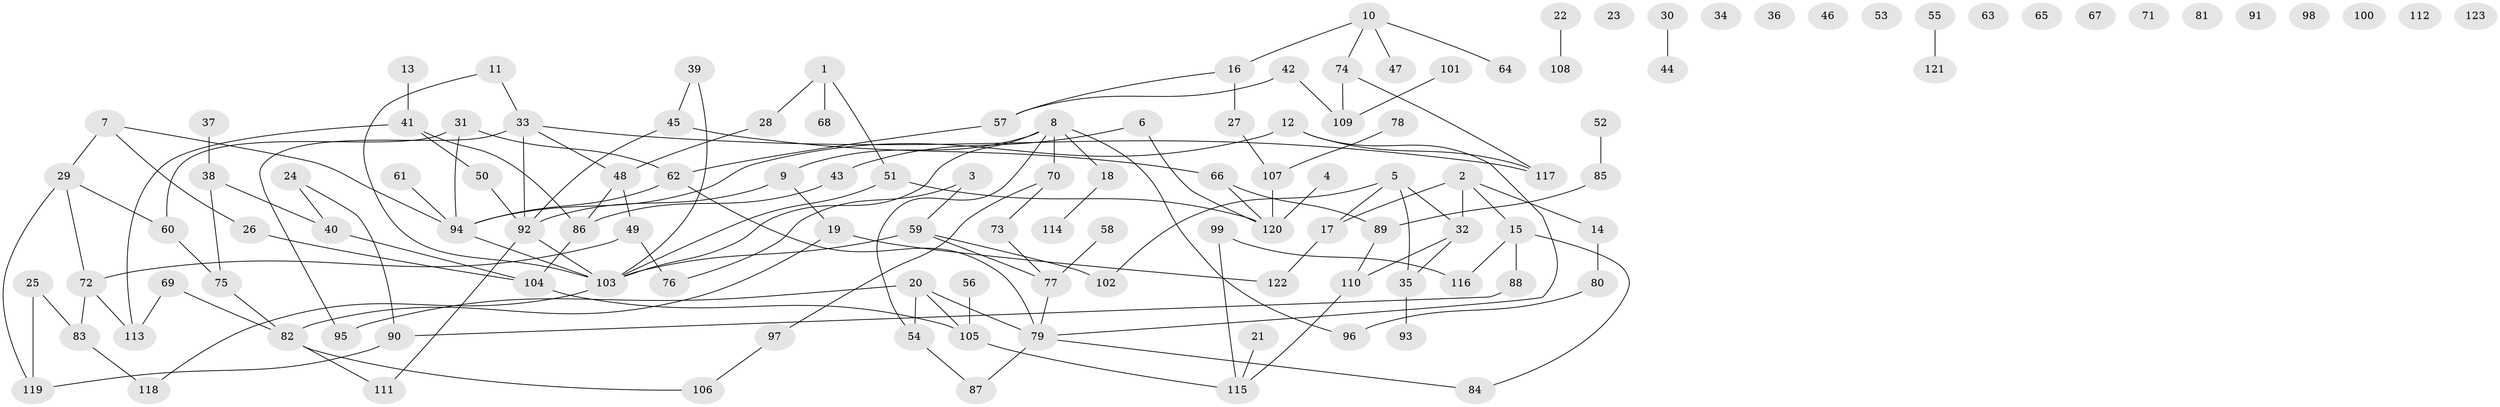 // Generated by graph-tools (version 1.1) at 2025/33/03/09/25 02:33:27]
// undirected, 123 vertices, 145 edges
graph export_dot {
graph [start="1"]
  node [color=gray90,style=filled];
  1;
  2;
  3;
  4;
  5;
  6;
  7;
  8;
  9;
  10;
  11;
  12;
  13;
  14;
  15;
  16;
  17;
  18;
  19;
  20;
  21;
  22;
  23;
  24;
  25;
  26;
  27;
  28;
  29;
  30;
  31;
  32;
  33;
  34;
  35;
  36;
  37;
  38;
  39;
  40;
  41;
  42;
  43;
  44;
  45;
  46;
  47;
  48;
  49;
  50;
  51;
  52;
  53;
  54;
  55;
  56;
  57;
  58;
  59;
  60;
  61;
  62;
  63;
  64;
  65;
  66;
  67;
  68;
  69;
  70;
  71;
  72;
  73;
  74;
  75;
  76;
  77;
  78;
  79;
  80;
  81;
  82;
  83;
  84;
  85;
  86;
  87;
  88;
  89;
  90;
  91;
  92;
  93;
  94;
  95;
  96;
  97;
  98;
  99;
  100;
  101;
  102;
  103;
  104;
  105;
  106;
  107;
  108;
  109;
  110;
  111;
  112;
  113;
  114;
  115;
  116;
  117;
  118;
  119;
  120;
  121;
  122;
  123;
  1 -- 28;
  1 -- 51;
  1 -- 68;
  2 -- 14;
  2 -- 15;
  2 -- 17;
  2 -- 32;
  3 -- 59;
  3 -- 76;
  4 -- 120;
  5 -- 17;
  5 -- 32;
  5 -- 35;
  5 -- 102;
  6 -- 43;
  6 -- 120;
  7 -- 26;
  7 -- 29;
  7 -- 94;
  8 -- 9;
  8 -- 18;
  8 -- 54;
  8 -- 70;
  8 -- 96;
  8 -- 103;
  9 -- 19;
  9 -- 92;
  10 -- 16;
  10 -- 47;
  10 -- 64;
  10 -- 74;
  11 -- 33;
  11 -- 103;
  12 -- 79;
  12 -- 94;
  12 -- 117;
  13 -- 41;
  14 -- 80;
  15 -- 84;
  15 -- 88;
  15 -- 116;
  16 -- 27;
  16 -- 57;
  17 -- 122;
  18 -- 114;
  19 -- 82;
  19 -- 122;
  20 -- 54;
  20 -- 79;
  20 -- 95;
  20 -- 105;
  21 -- 115;
  22 -- 108;
  24 -- 40;
  24 -- 90;
  25 -- 83;
  25 -- 119;
  26 -- 104;
  27 -- 107;
  28 -- 48;
  29 -- 60;
  29 -- 72;
  29 -- 119;
  30 -- 44;
  31 -- 60;
  31 -- 62;
  31 -- 94;
  32 -- 35;
  32 -- 110;
  33 -- 48;
  33 -- 92;
  33 -- 95;
  33 -- 117;
  35 -- 93;
  37 -- 38;
  38 -- 40;
  38 -- 75;
  39 -- 45;
  39 -- 103;
  40 -- 104;
  41 -- 50;
  41 -- 86;
  41 -- 113;
  42 -- 57;
  42 -- 109;
  43 -- 86;
  45 -- 66;
  45 -- 92;
  48 -- 49;
  48 -- 86;
  49 -- 72;
  49 -- 76;
  50 -- 92;
  51 -- 103;
  51 -- 120;
  52 -- 85;
  54 -- 87;
  55 -- 121;
  56 -- 105;
  57 -- 62;
  58 -- 77;
  59 -- 77;
  59 -- 102;
  59 -- 103;
  60 -- 75;
  61 -- 94;
  62 -- 79;
  62 -- 94;
  66 -- 89;
  66 -- 120;
  69 -- 82;
  69 -- 113;
  70 -- 73;
  70 -- 97;
  72 -- 83;
  72 -- 113;
  73 -- 77;
  74 -- 109;
  74 -- 117;
  75 -- 82;
  77 -- 79;
  78 -- 107;
  79 -- 84;
  79 -- 87;
  80 -- 96;
  82 -- 106;
  82 -- 111;
  83 -- 118;
  85 -- 89;
  86 -- 104;
  88 -- 90;
  89 -- 110;
  90 -- 119;
  92 -- 103;
  92 -- 111;
  94 -- 103;
  97 -- 106;
  99 -- 115;
  99 -- 116;
  101 -- 109;
  103 -- 118;
  104 -- 105;
  105 -- 115;
  107 -- 120;
  110 -- 115;
}
